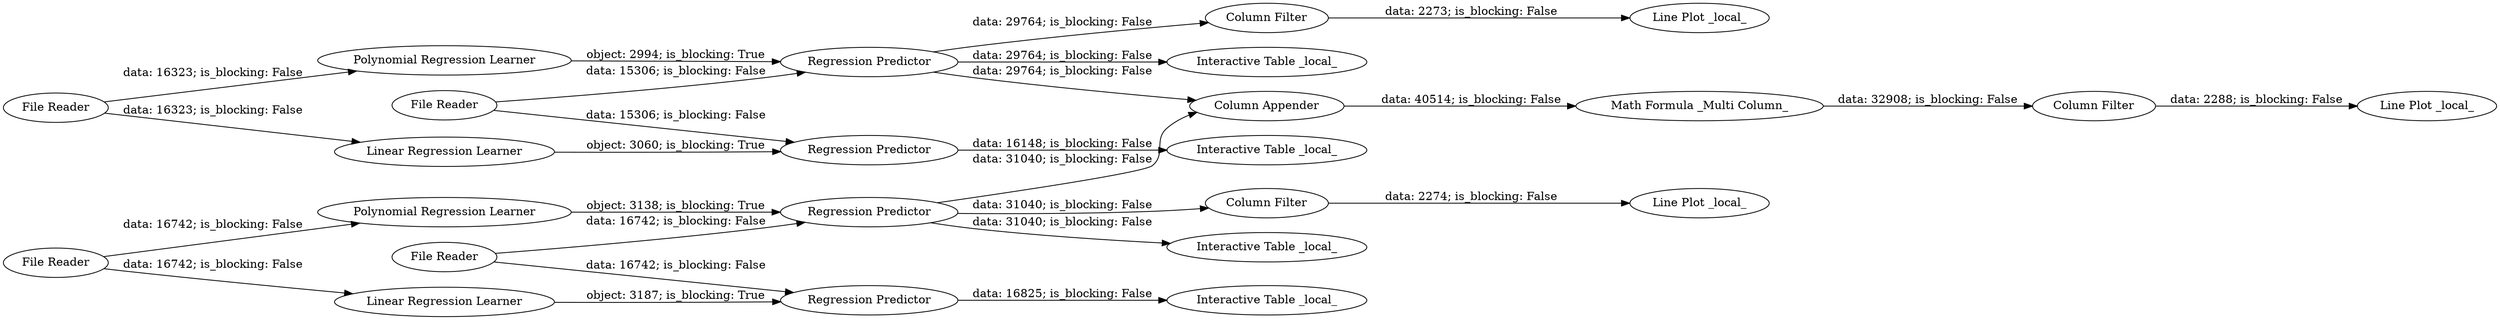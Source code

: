 digraph {
	"8168386641946782110_24" [label="Line Plot _local_"]
	"8168386641946782110_18" [label="Column Appender"]
	"8168386641946782110_1" [label="File Reader"]
	"8168386641946782110_19" [label="Math Formula _Multi Column_"]
	"8168386641946782110_20" [label="Column Filter"]
	"8168386641946782110_23" [label="Column Filter"]
	"8168386641946782110_4" [label="File Reader"]
	"8168386641946782110_6" [label="Regression Predictor"]
	"8168386641946782110_13" [label="Interactive Table _local_"]
	"8168386641946782110_25" [label="Line Plot _local_"]
	"8168386641946782110_7" [label="File Reader"]
	"8168386641946782110_3" [label="Regression Predictor"]
	"8168386641946782110_26" [label="Column Filter"]
	"8168386641946782110_5" [label="Polynomial Regression Learner"]
	"8168386641946782110_14" [label="Interactive Table _local_"]
	"8168386641946782110_11" [label="File Reader"]
	"8168386641946782110_2" [label="Linear Regression Learner"]
	"8168386641946782110_8" [label="Regression Predictor"]
	"8168386641946782110_17" [label="Interactive Table _local_"]
	"8168386641946782110_10" [label="Regression Predictor"]
	"8168386641946782110_9" [label="Linear Regression Learner"]
	"8168386641946782110_16" [label="Interactive Table _local_"]
	"8168386641946782110_12" [label="Polynomial Regression Learner"]
	"8168386641946782110_22" [label="Line Plot _local_"]
	"8168386641946782110_8" -> "8168386641946782110_18" [label="data: 29764; is_blocking: False"]
	"8168386641946782110_9" -> "8168386641946782110_10" [label="object: 3060; is_blocking: True"]
	"8168386641946782110_4" -> "8168386641946782110_3" [label="data: 16742; is_blocking: False"]
	"8168386641946782110_6" -> "8168386641946782110_13" [label="data: 31040; is_blocking: False"]
	"8168386641946782110_1" -> "8168386641946782110_5" [label="data: 16742; is_blocking: False"]
	"8168386641946782110_2" -> "8168386641946782110_3" [label="object: 3187; is_blocking: True"]
	"8168386641946782110_6" -> "8168386641946782110_23" [label="data: 31040; is_blocking: False"]
	"8168386641946782110_26" -> "8168386641946782110_25" [label="data: 2273; is_blocking: False"]
	"8168386641946782110_11" -> "8168386641946782110_8" [label="data: 15306; is_blocking: False"]
	"8168386641946782110_18" -> "8168386641946782110_19" [label="data: 40514; is_blocking: False"]
	"8168386641946782110_4" -> "8168386641946782110_6" [label="data: 16742; is_blocking: False"]
	"8168386641946782110_20" -> "8168386641946782110_22" [label="data: 2288; is_blocking: False"]
	"8168386641946782110_1" -> "8168386641946782110_2" [label="data: 16742; is_blocking: False"]
	"8168386641946782110_19" -> "8168386641946782110_20" [label="data: 32908; is_blocking: False"]
	"8168386641946782110_7" -> "8168386641946782110_12" [label="data: 16323; is_blocking: False"]
	"8168386641946782110_3" -> "8168386641946782110_14" [label="data: 16825; is_blocking: False"]
	"8168386641946782110_7" -> "8168386641946782110_9" [label="data: 16323; is_blocking: False"]
	"8168386641946782110_5" -> "8168386641946782110_6" [label="object: 3138; is_blocking: True"]
	"8168386641946782110_8" -> "8168386641946782110_26" [label="data: 29764; is_blocking: False"]
	"8168386641946782110_6" -> "8168386641946782110_18" [label="data: 31040; is_blocking: False"]
	"8168386641946782110_23" -> "8168386641946782110_24" [label="data: 2274; is_blocking: False"]
	"8168386641946782110_12" -> "8168386641946782110_8" [label="object: 2994; is_blocking: True"]
	"8168386641946782110_10" -> "8168386641946782110_17" [label="data: 16148; is_blocking: False"]
	"8168386641946782110_8" -> "8168386641946782110_16" [label="data: 29764; is_blocking: False"]
	"8168386641946782110_11" -> "8168386641946782110_10" [label="data: 15306; is_blocking: False"]
	rankdir=LR
}
